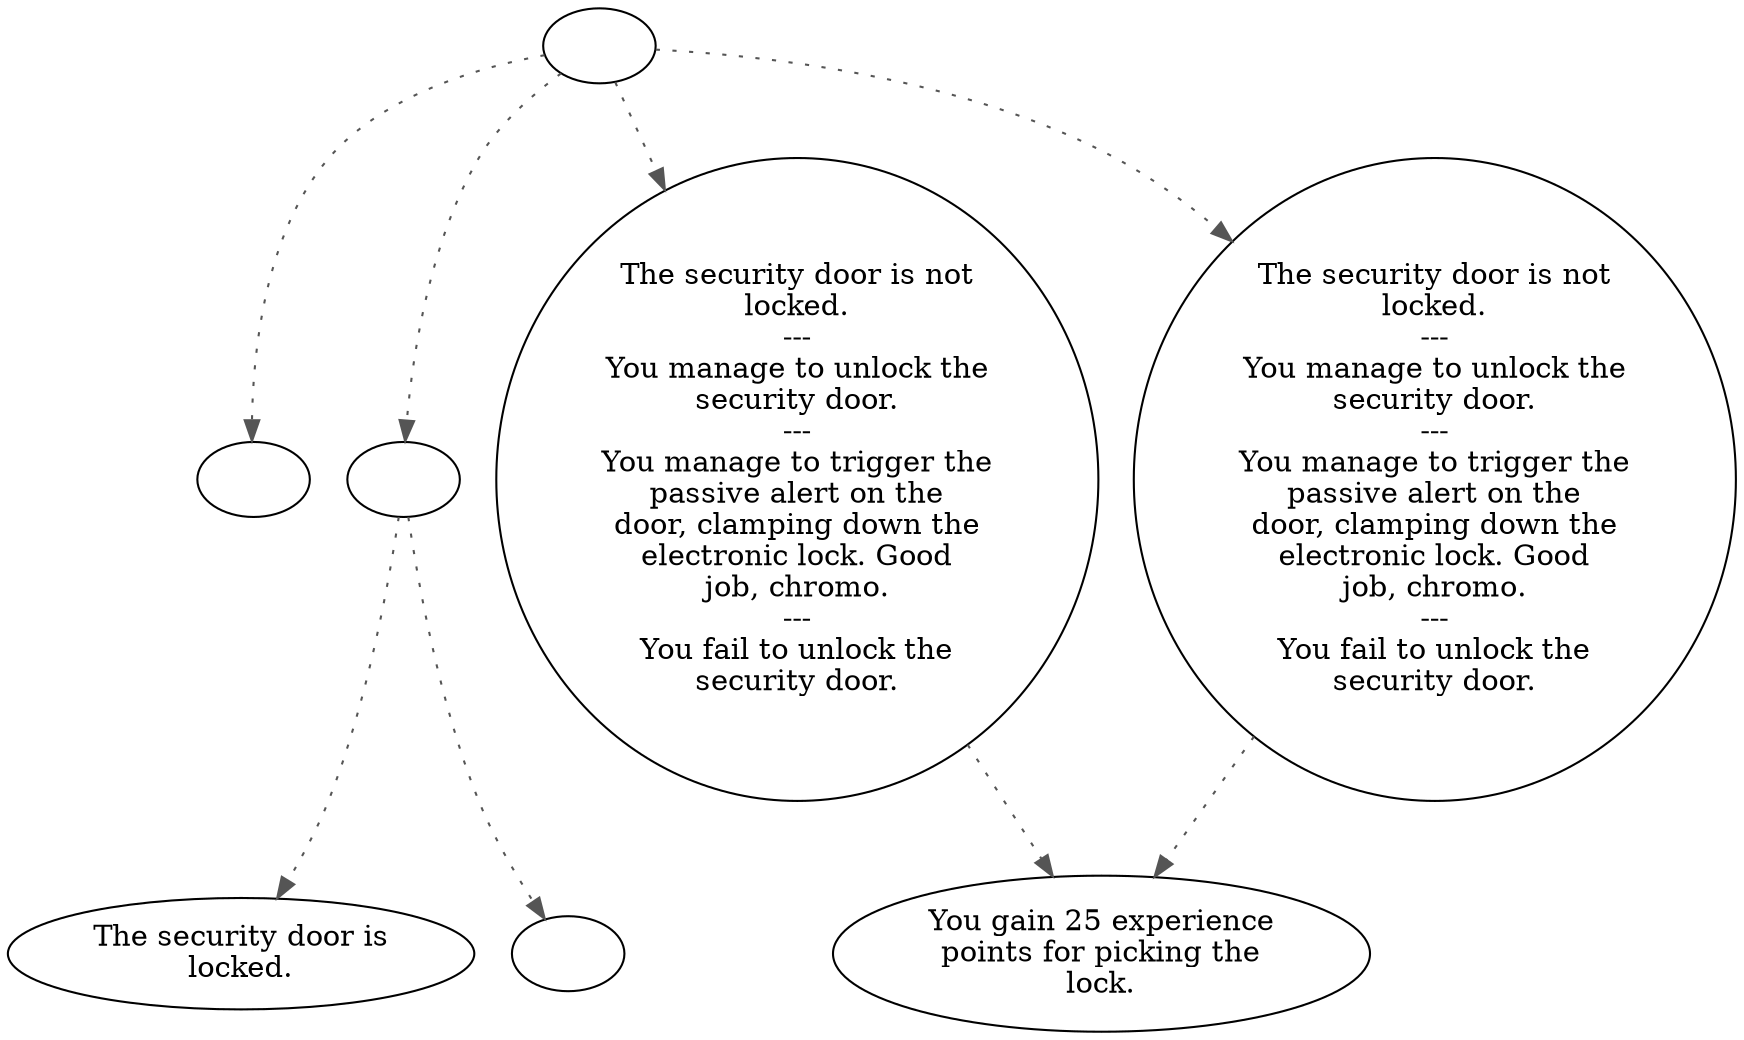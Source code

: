 digraph SECDOOR {
  "start" [style=filled       fillcolor="#FFFFFF"       color="#000000"]
  "start" -> "map_enter_p_proc" [style=dotted color="#555555"]
  "start" -> "use_p_proc" [style=dotted color="#555555"]
  "start" -> "use_obj_on_p_proc" [style=dotted color="#555555"]
  "start" -> "use_skill_on_p_proc" [style=dotted color="#555555"]
  "start" [label=""]
  "dude_use_door" [style=filled       fillcolor="#FFFFFF"       color="#000000"]
  "dude_use_door" [label="The security door is\nlocked."]
  "Officer_use_door" [style=filled       fillcolor="#FFFFFF"       color="#000000"]
  "Officer_use_door" [label=""]
  "map_enter_p_proc" [style=filled       fillcolor="#FFFFFF"       color="#000000"]
  "map_enter_p_proc" [label=""]
  "use_p_proc" [style=filled       fillcolor="#FFFFFF"       color="#000000"]
  "use_p_proc" -> "dude_use_door" [style=dotted color="#555555"]
  "use_p_proc" -> "Officer_use_door" [style=dotted color="#555555"]
  "use_p_proc" [label=""]
  "use_obj_on_p_proc" [style=filled       fillcolor="#FFFFFF"       color="#000000"]
  "use_obj_on_p_proc" -> "give_exps" [style=dotted color="#555555"]
  "use_obj_on_p_proc" [label="The security door is not\nlocked.\n---\nYou manage to unlock the\nsecurity door.\n---\nYou manage to trigger the\npassive alert on the\ndoor, clamping down the\nelectronic lock. Good\njob, chromo.\n---\nYou fail to unlock the\nsecurity door."]
  "use_skill_on_p_proc" [style=filled       fillcolor="#FFFFFF"       color="#000000"]
  "use_skill_on_p_proc" -> "give_exps" [style=dotted color="#555555"]
  "use_skill_on_p_proc" [label="The security door is not\nlocked.\n---\nYou manage to unlock the\nsecurity door.\n---\nYou manage to trigger the\npassive alert on the\ndoor, clamping down the\nelectronic lock. Good\njob, chromo.\n---\nYou fail to unlock the\nsecurity door."]
  "give_exps" [style=filled       fillcolor="#FFFFFF"       color="#000000"]
  "give_exps" [label="You gain 25 experience\npoints for picking the\nlock."]
}